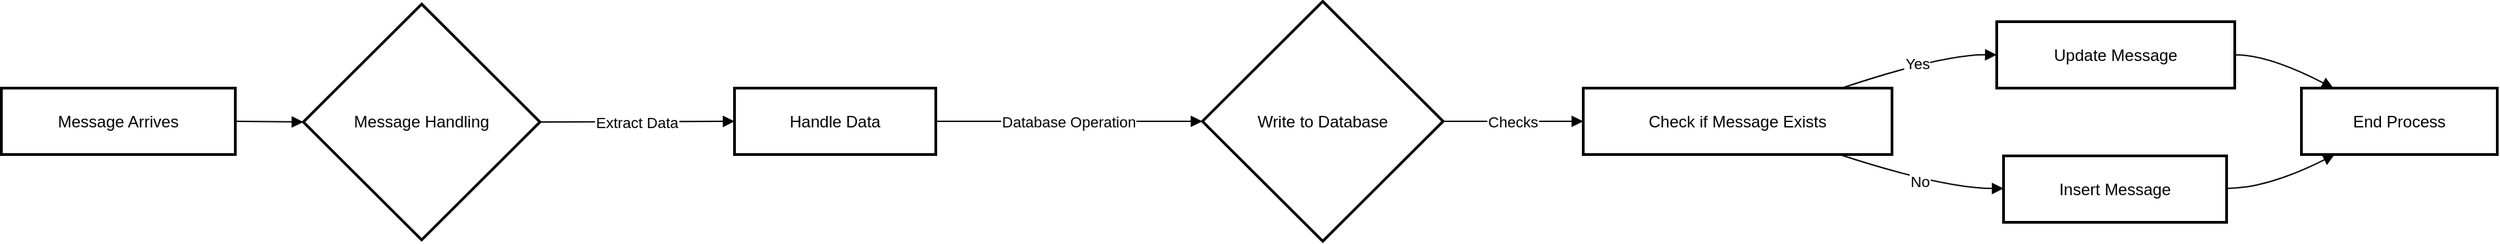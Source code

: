 <mxfile version="25.0.3">
  <diagram name="Page-1" id="if-WB7WnRag_rGQPDBti">
    <mxGraphModel>
      <root>
        <mxCell id="0" />
        <mxCell id="1" parent="0" />
        <mxCell id="2" value="Message Arrives" style="whiteSpace=wrap;strokeWidth=2;" vertex="1" parent="1">
          <mxGeometry x="8" y="72" width="172" height="49" as="geometry" />
        </mxCell>
        <mxCell id="3" value="Message Handling" style="rhombus;strokeWidth=2;whiteSpace=wrap;" vertex="1" parent="1">
          <mxGeometry x="230" y="10" width="174" height="174" as="geometry" />
        </mxCell>
        <mxCell id="4" value="Handle Data" style="whiteSpace=wrap;strokeWidth=2;" vertex="1" parent="1">
          <mxGeometry x="547" y="72" width="148" height="49" as="geometry" />
        </mxCell>
        <mxCell id="5" value="Write to Database" style="rhombus;strokeWidth=2;whiteSpace=wrap;" vertex="1" parent="1">
          <mxGeometry x="891" y="8" width="177" height="177" as="geometry" />
        </mxCell>
        <mxCell id="6" value="Check if Message Exists" style="whiteSpace=wrap;strokeWidth=2;" vertex="1" parent="1">
          <mxGeometry x="1171" y="72" width="227" height="49" as="geometry" />
        </mxCell>
        <mxCell id="7" value="Update Message" style="whiteSpace=wrap;strokeWidth=2;" vertex="1" parent="1">
          <mxGeometry x="1475" y="23" width="175" height="49" as="geometry" />
        </mxCell>
        <mxCell id="8" value="Insert Message" style="whiteSpace=wrap;strokeWidth=2;" vertex="1" parent="1">
          <mxGeometry x="1480" y="122" width="164" height="49" as="geometry" />
        </mxCell>
        <mxCell id="9" value="End Process" style="whiteSpace=wrap;strokeWidth=2;" vertex="1" parent="1">
          <mxGeometry x="1699" y="72" width="144" height="49" as="geometry" />
        </mxCell>
        <mxCell id="10" value="" style="curved=1;startArrow=none;endArrow=block;exitX=1;exitY=0.5;entryX=0;entryY=0.5;" edge="1" parent="1" source="2" target="3">
          <mxGeometry relative="1" as="geometry">
            <Array as="points" />
          </mxGeometry>
        </mxCell>
        <mxCell id="11" value="Extract Data" style="curved=1;startArrow=none;endArrow=block;exitX=1;exitY=0.5;entryX=0;entryY=0.5;" edge="1" parent="1" source="3" target="4">
          <mxGeometry relative="1" as="geometry">
            <Array as="points" />
          </mxGeometry>
        </mxCell>
        <mxCell id="12" value="Database Operation" style="curved=1;startArrow=none;endArrow=block;exitX=1;exitY=0.5;entryX=0;entryY=0.5;" edge="1" parent="1" source="4" target="5">
          <mxGeometry relative="1" as="geometry">
            <Array as="points" />
          </mxGeometry>
        </mxCell>
        <mxCell id="13" value="Checks" style="curved=1;startArrow=none;endArrow=block;exitX=1;exitY=0.5;entryX=0;entryY=0.5;" edge="1" parent="1" source="5" target="6">
          <mxGeometry relative="1" as="geometry">
            <Array as="points" />
          </mxGeometry>
        </mxCell>
        <mxCell id="14" value="Yes" style="curved=1;startArrow=none;endArrow=block;exitX=0.83;exitY=0.01;entryX=0;entryY=0.5;" edge="1" parent="1" source="6" target="7">
          <mxGeometry relative="1" as="geometry">
            <Array as="points">
              <mxPoint x="1436" y="47" />
            </Array>
          </mxGeometry>
        </mxCell>
        <mxCell id="15" value="No" style="curved=1;startArrow=none;endArrow=block;exitX=0.83;exitY=1;entryX=0;entryY=0.49;" edge="1" parent="1" source="6" target="8">
          <mxGeometry relative="1" as="geometry">
            <Array as="points">
              <mxPoint x="1436" y="146" />
            </Array>
          </mxGeometry>
        </mxCell>
        <mxCell id="16" value="" style="curved=1;startArrow=none;endArrow=block;exitX=1;exitY=0.5;entryX=0.17;entryY=0.01;" edge="1" parent="1" source="7" target="9">
          <mxGeometry relative="1" as="geometry">
            <Array as="points">
              <mxPoint x="1674" y="47" />
            </Array>
          </mxGeometry>
        </mxCell>
        <mxCell id="17" value="" style="curved=1;startArrow=none;endArrow=block;exitX=1;exitY=0.49;entryX=0.17;entryY=1;" edge="1" parent="1" source="8" target="9">
          <mxGeometry relative="1" as="geometry">
            <Array as="points">
              <mxPoint x="1674" y="146" />
            </Array>
          </mxGeometry>
        </mxCell>
      </root>
    </mxGraphModel>
  </diagram>
</mxfile>
